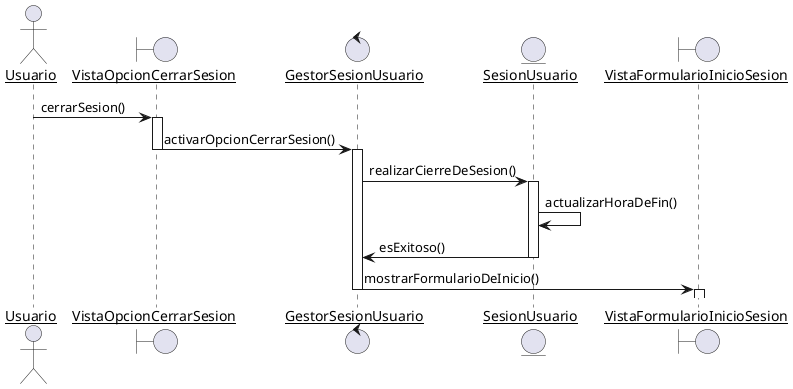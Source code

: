 @startuml DiagramaDeSecuenciaCerrarSesion
skinparam sequenceParticipant underline

actor Usuario as user
boundary VistaOpcionCerrarSesion
control GestorSesionUsuario
entity SesionUsuario
boundary VistaFormularioInicioSesion


user -> VistaOpcionCerrarSesion : cerrarSesion()
activate VistaOpcionCerrarSesion
VistaOpcionCerrarSesion -> GestorSesionUsuario : activarOpcionCerrarSesion()
deactivate VistaOpcionCerrarSesion
activate GestorSesionUsuario
GestorSesionUsuario -> SesionUsuario : realizarCierreDeSesion()
activate SesionUsuario
SesionUsuario -> SesionUsuario : actualizarHoraDeFin()
SesionUsuario -> GestorSesionUsuario : esExitoso()
deactivate SesionUsuario
GestorSesionUsuario -> VistaFormularioInicioSesion : mostrarFormularioDeInicio()
deactivate GestorSesionUsuario
activate VistaFormularioInicioSesion
deactivate VistaFormularioInicioSesion

@enduml
